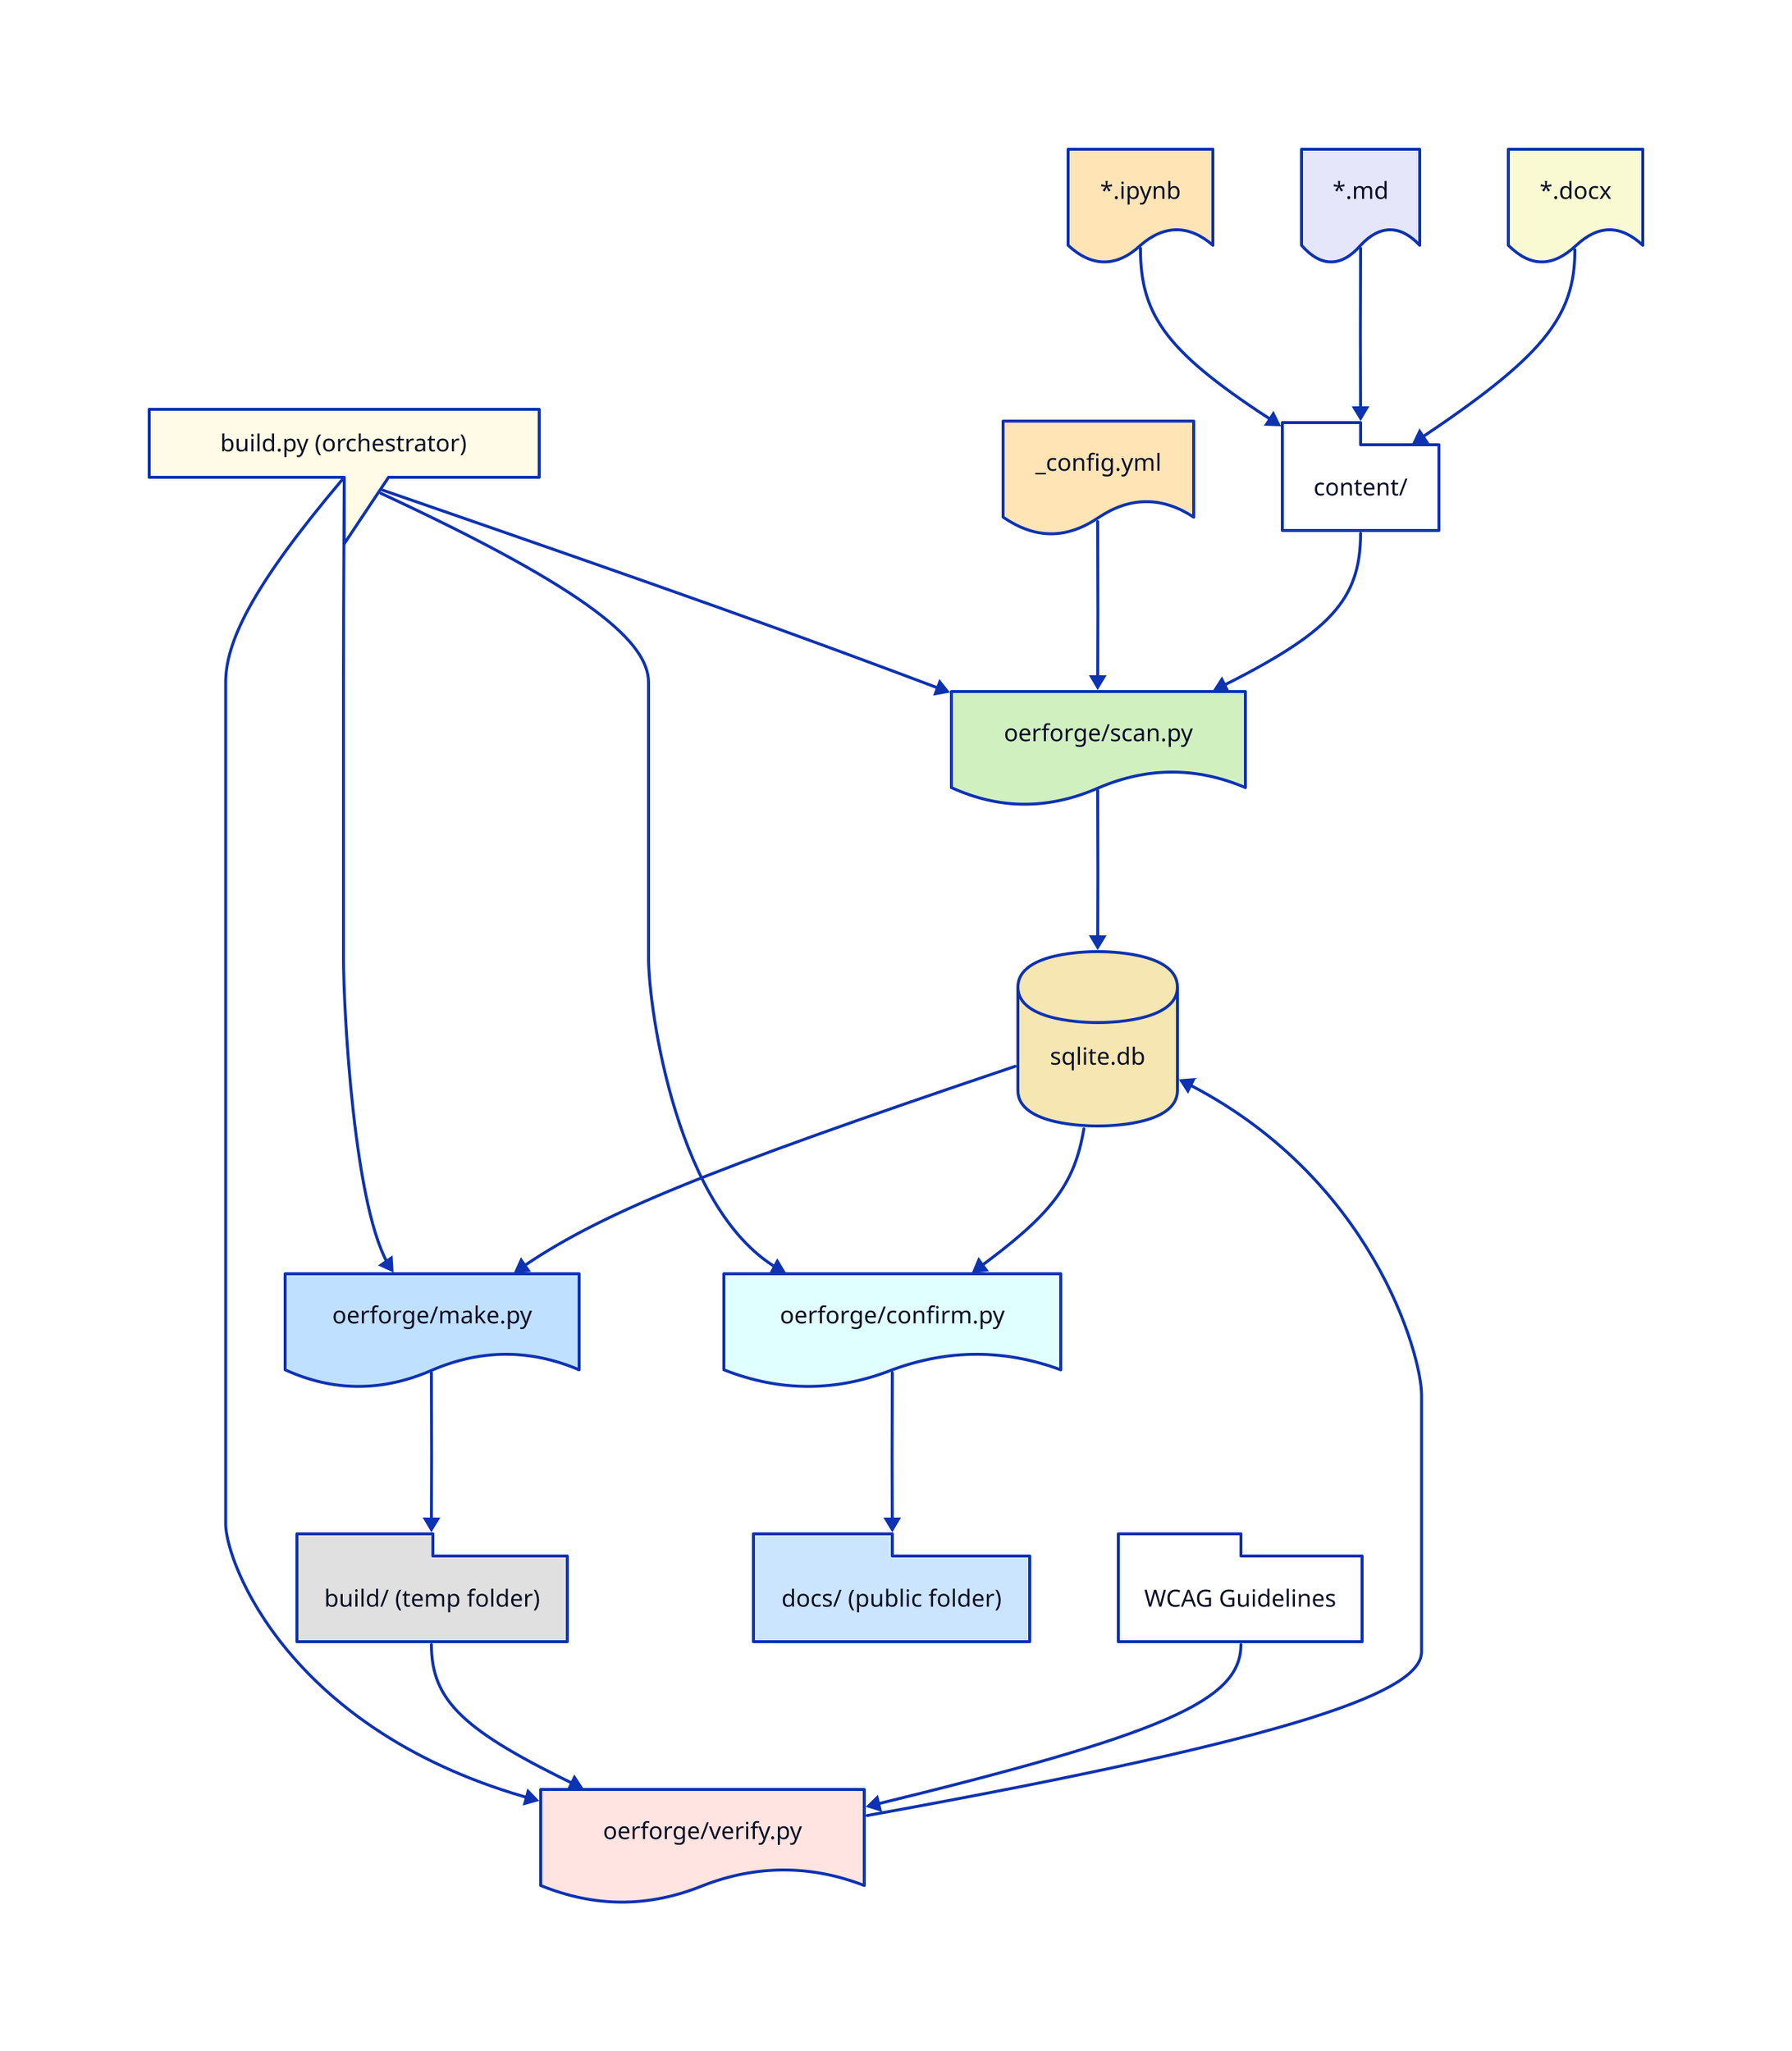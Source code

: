 direction: down

config: "_config.yml"

config: {
    label: "_config.yml"
    shape: document
    style: {
    fill: "#ffe4b5"
  }
}

content: {
  label: "content/"
  shape: package
  style: {
    fill: "#ffffff"
  }
}

wcag: {
  label: "WCAG Guidelines"
  shape: package
  style: {
    fill: "#ffffff"
  }
}

ipynb: {
  label: "*.ipynb"
  shape: document
  style: {
    fill: "#ffe4b5"
  }
}
md: {
  label: "*.md"
  shape: document
  style: {
    fill: "#e6e6fa"
  }
}
docx: {
  label: "*.docx"
  shape: document
  style: {
    fill: "#fafad2"
  }
}

sqlite_db: {
  label: "sqlite.db"
  shape: cylinder
  style: {
    fill: "#f5e6b2"
  }
}

build_py: {
  label: "build.py (orchestrator)"
  shape: callout
  style: {
    fill: "#fffbe6"
    font: mono
  }
}

build_py -> scan_py
build_py -> make_py
build_py -> verify_py
build_py -> confirm_py

scan_py: {
  label: "oerforge/scan.py"
  shape: document
  style: {
    fill: "#d0f0c0"
    font: mono
  }
}

make_py: {
  label: "oerforge/make.py"
  shape: document
  style: {
    fill: "#c0e0ff"
    font: mono
  }
}

verify_py: {
    label: "oerforge/verify.py"
    shape: document
    style: {
        fill: "#ffe4e1"
        font: mono
    }
}

confirm_py: {
    label: "oerforge/confirm.py"
    shape: document
    style: {
        fill: "#e0ffff"
        font: mono
    }
}

build: {
  label: "build/ (temp folder)"
  shape: package
  style: {
    fill: "#e0e0e0"
  }
}

docs: {
  label: "docs/ (public folder)"
  shape: package
  style: {
    fill: "#cce5ff"
  }
}


ipynb -> content
md -> content
docx -> content
config -> scan_py
content -> scan_py
scan_py -> sqlite_db
sqlite_db -> make_py
make_py -> build
build -> verify_py
verify_py -> sqlite_db
sqlite_db -> confirm_py
confirm_py -> docs
wcag -> verify_py